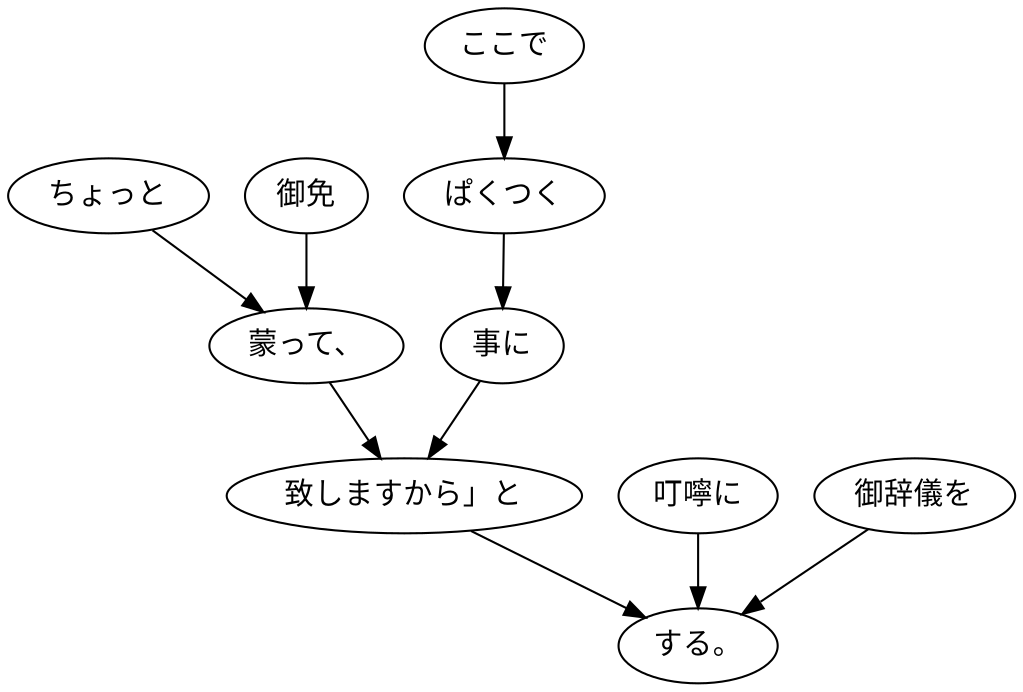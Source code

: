 digraph graph3509 {
	node0 [label="ちょっと"];
	node1 [label="御免"];
	node2 [label="蒙って、"];
	node3 [label="ここで"];
	node4 [label="ぱくつく"];
	node5 [label="事に"];
	node6 [label="致しますから」と"];
	node7 [label="叮嚀に"];
	node8 [label="御辞儀を"];
	node9 [label="する。"];
	node0 -> node2;
	node1 -> node2;
	node2 -> node6;
	node3 -> node4;
	node4 -> node5;
	node5 -> node6;
	node6 -> node9;
	node7 -> node9;
	node8 -> node9;
}
